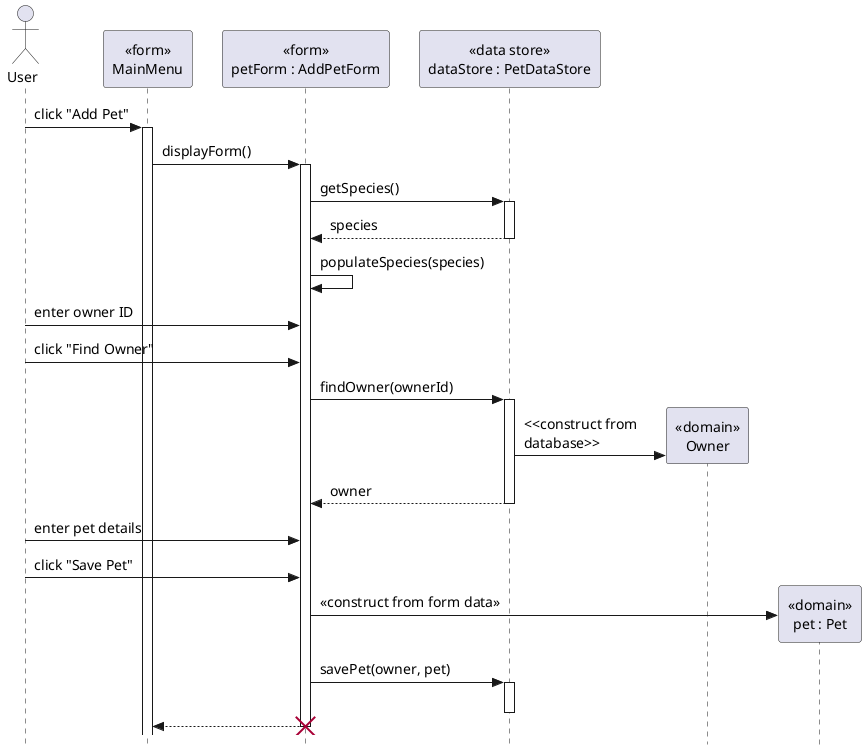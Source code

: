 @startuml

' === Style Tweaks ===

skinparam {
  Style StrictUML
  RoundCorner 5
  ParticipantPadding 10
  Padding 2
  SequenceStereotype {
    Font {
      Size 12
      Style plain
    }
  }
  Defaultfontsize 14
  Classfontsize 16
}

' === Actors / Participants

actor "User" as user
participant "MainMenu" as menu <<form>>
participant "petForm : AddPetForm" as petForm <<form>>
participant "dataStore : PetDataStore" as dataStore <<data store>>
participant "Owner" as owner <<domain>>
participant "pet : Pet" as pet <<domain>>

' === Messages ===

user -> menu : click "Add Pet"
menu++
menu -> petForm : displayForm()
petForm++

petForm -> dataStore : getSpecies()
dataStore++
return species
petForm -> petForm : populateSpecies(species)

user -> petForm : enter owner ID

user -> petForm : click "Find Owner"
petForm -> dataStore : findOwner(ownerId)
dataStore++
create owner
dataStore -> owner : <<construct from\ndatabase>>
return owner

user -> petForm : enter pet details

user -> petForm : click "Save Pet"
create pet
petForm -> pet : <<construct from form data>>
petForm -> dataStore : savePet(owner, pet)
dataStore++
dataStore--
return

destroy petForm

@enduml